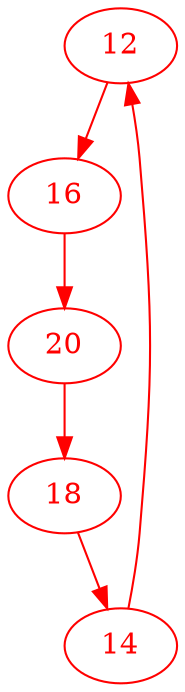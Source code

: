 digraph g{
node [color = red, fontcolor=red]; 12 14 16 18 20 ;
12 -> 16 [color=red] ;
14 -> 12 [color=red] ;
16 -> 20 [color=red] ;
18 -> 14 [color=red] ;
20 -> 18 [color=red] ;
}